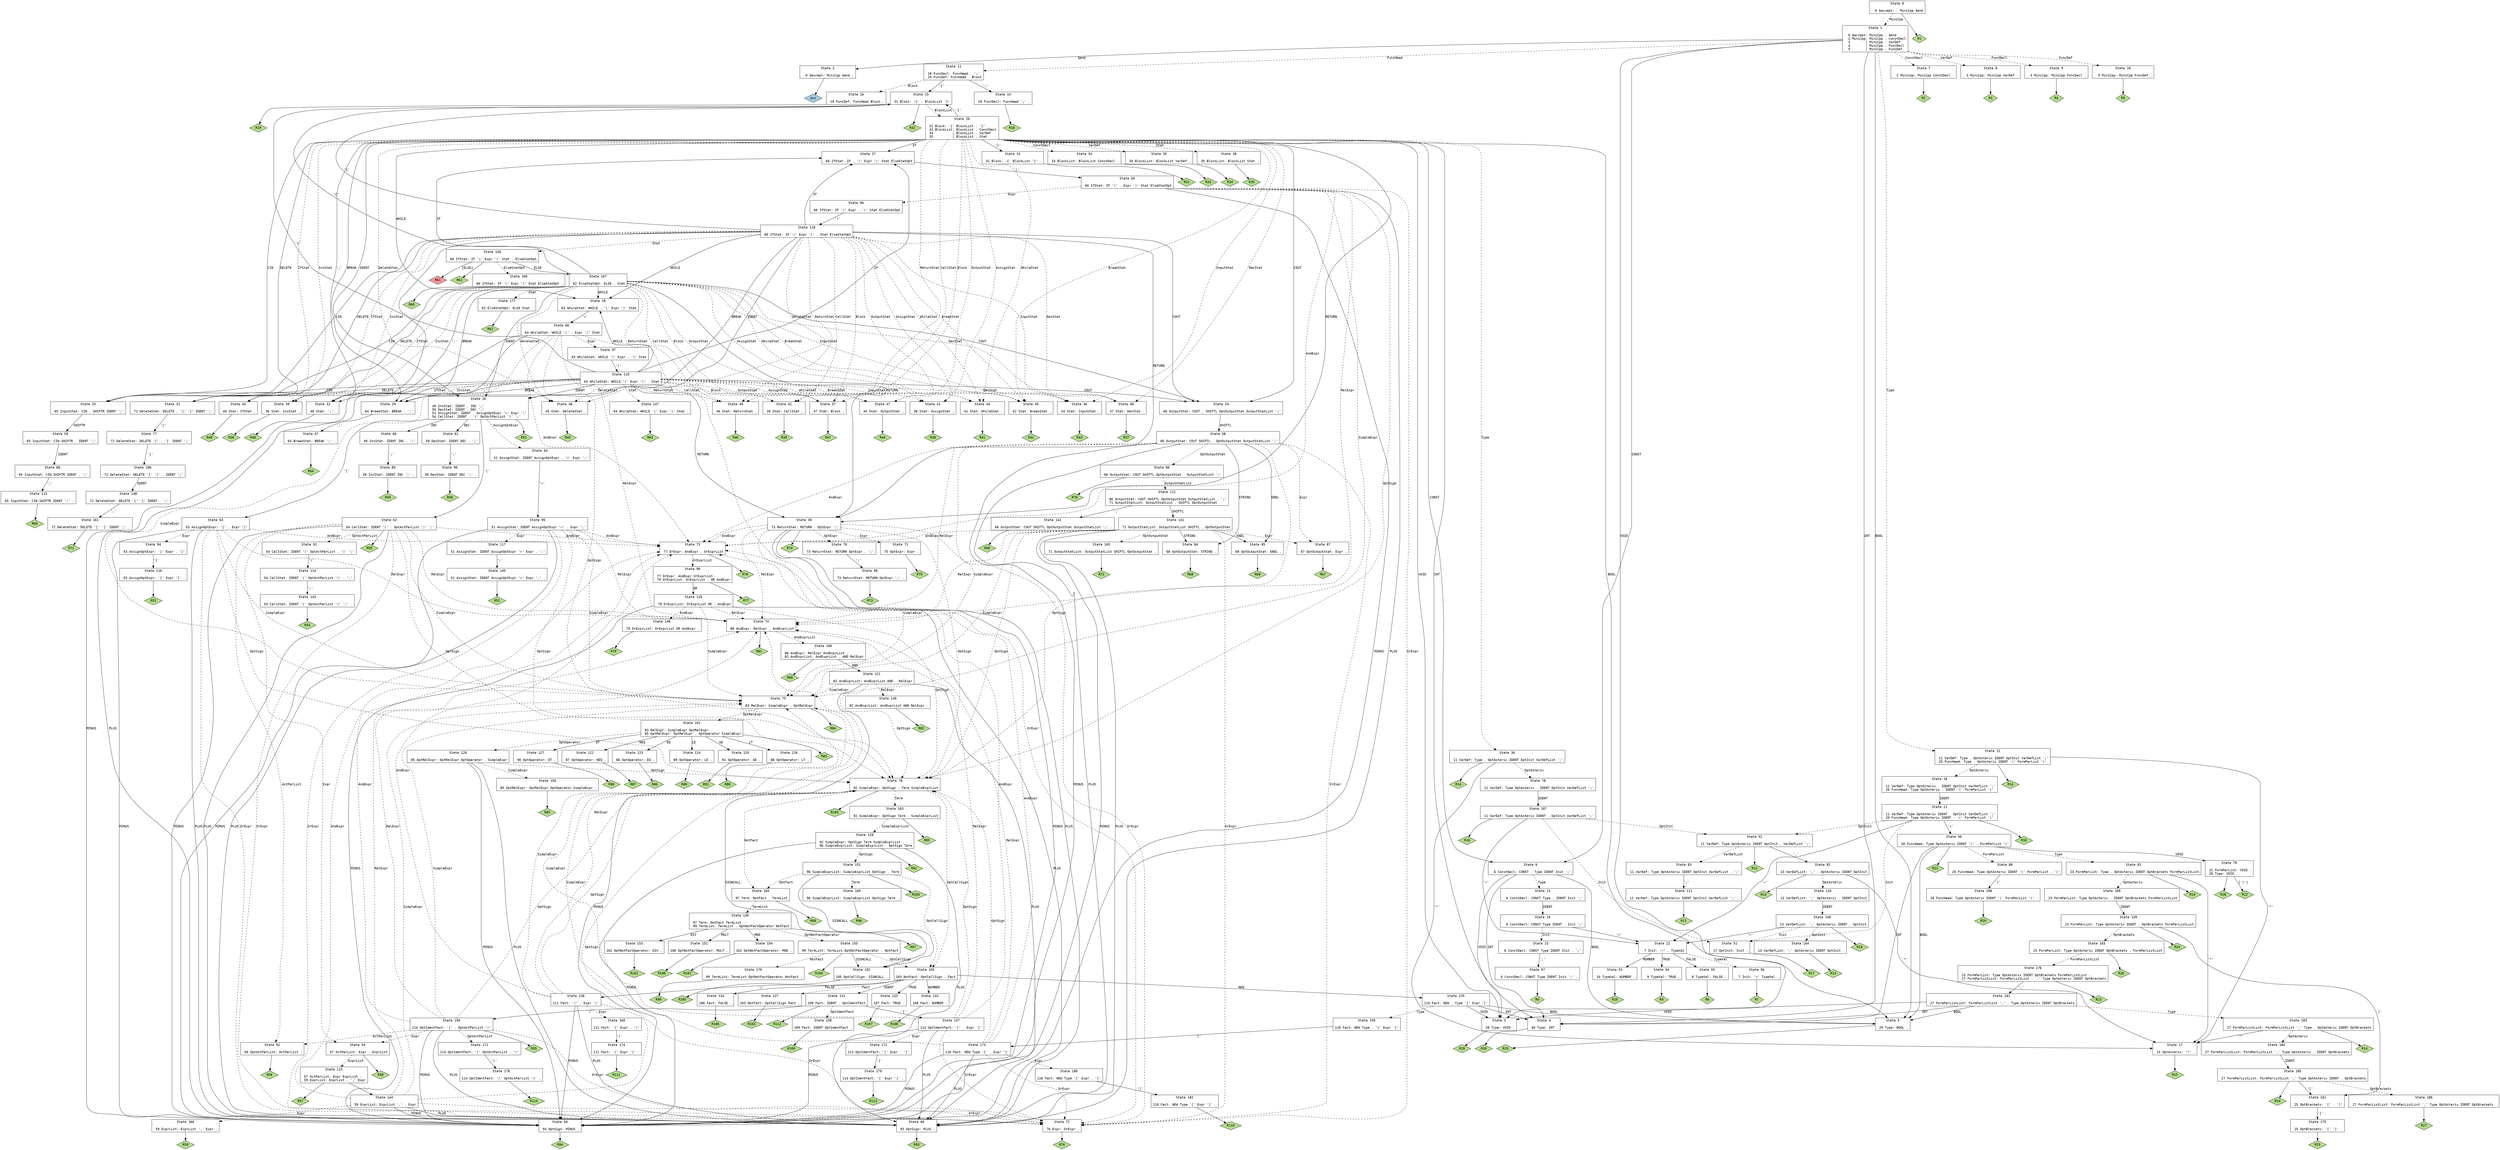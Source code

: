 // Generated by bison.
// Report bugs to <http://sourceforge.net/p/winflexbison/tickets>.
// Home page: <http://sourceforge.net/projects/winflexbison/>.

digraph "../minicpp.y"
{
  node [fontname = courier, shape = box, colorscheme = paired6]
  edge [fontname = courier]

  0 [label="State 0\n\l  0 $accept: . MiniCpp $end\l"]
  0 -> 1 [style=dashed label="MiniCpp"]
  0 -> "0R1" [style=solid]
 "0R1" [label="R1", fillcolor=3, shape=diamond, style=filled]
  1 [label="State 1\n\l  0 $accept: MiniCpp . $end\l  2 MiniCpp: MiniCpp . ConstDecl\l  3        | MiniCpp . VarDef\l  4        | MiniCpp . FuncDecl\l  5        | MiniCpp . FuncDef\l"]
  1 -> 2 [style=solid label="$end"]
  1 -> 3 [style=solid label="VOID"]
  1 -> 4 [style=solid label="INT"]
  1 -> 5 [style=solid label="BOOL"]
  1 -> 6 [style=solid label="CONST"]
  1 -> 7 [style=dashed label="ConstDecl"]
  1 -> 8 [style=dashed label="VarDef"]
  1 -> 9 [style=dashed label="FuncDecl"]
  1 -> 10 [style=dashed label="FuncDef"]
  1 -> 11 [style=dashed label="FuncHead"]
  1 -> 12 [style=dashed label="Type"]
  2 [label="State 2\n\l  0 $accept: MiniCpp $end .\l"]
  2 -> "2R0" [style=solid]
 "2R0" [label="Acc", fillcolor=1, shape=diamond, style=filled]
  3 [label="State 3\n\l 28 Type: VOID .\l"]
  3 -> "3R28" [style=solid]
 "3R28" [label="R28", fillcolor=3, shape=diamond, style=filled]
  4 [label="State 4\n\l 30 Type: INT .\l"]
  4 -> "4R30" [style=solid]
 "4R30" [label="R30", fillcolor=3, shape=diamond, style=filled]
  5 [label="State 5\n\l 29 Type: BOOL .\l"]
  5 -> "5R29" [style=solid]
 "5R29" [label="R29", fillcolor=3, shape=diamond, style=filled]
  6 [label="State 6\n\l  6 ConstDecl: CONST . Type IDENT Init ';'\l"]
  6 -> 3 [style=solid label="VOID"]
  6 -> 4 [style=solid label="INT"]
  6 -> 5 [style=solid label="BOOL"]
  6 -> 13 [style=dashed label="Type"]
  7 [label="State 7\n\l  2 MiniCpp: MiniCpp ConstDecl .\l"]
  7 -> "7R2" [style=solid]
 "7R2" [label="R2", fillcolor=3, shape=diamond, style=filled]
  8 [label="State 8\n\l  3 MiniCpp: MiniCpp VarDef .\l"]
  8 -> "8R3" [style=solid]
 "8R3" [label="R3", fillcolor=3, shape=diamond, style=filled]
  9 [label="State 9\n\l  4 MiniCpp: MiniCpp FuncDecl .\l"]
  9 -> "9R4" [style=solid]
 "9R4" [label="R4", fillcolor=3, shape=diamond, style=filled]
  10 [label="State 10\n\l  5 MiniCpp: MiniCpp FuncDef .\l"]
  10 -> "10R5" [style=solid]
 "10R5" [label="R5", fillcolor=3, shape=diamond, style=filled]
  11 [label="State 11\n\l 18 FuncDecl: FuncHead . ';'\l 19 FuncDef: FuncHead . Block\l"]
  11 -> 14 [style=solid label="';'"]
  11 -> 15 [style=solid label="'{'"]
  11 -> 16 [style=dashed label="Block"]
  12 [label="State 12\n\l 11 VarDef: Type . OptAsterix IDENT OptInit VarDefList ';'\l 20 FuncHead: Type . OptAsterix IDENT '(' FormParList ')'\l"]
  12 -> 17 [style=solid label="'*'"]
  12 -> 18 [style=dashed label="OptAsterix"]
  12 -> "12R14" [style=solid]
 "12R14" [label="R14", fillcolor=3, shape=diamond, style=filled]
  13 [label="State 13\n\l  6 ConstDecl: CONST Type . IDENT Init ';'\l"]
  13 -> 19 [style=solid label="IDENT"]
  14 [label="State 14\n\l 18 FuncDecl: FuncHead ';' .\l"]
  14 -> "14R18" [style=solid]
 "14R18" [label="R18", fillcolor=3, shape=diamond, style=filled]
  15 [label="State 15\n\l 31 Block: '{' . BlockList '}'\l"]
  15 -> 20 [style=dashed label="BlockList"]
  15 -> "15R32" [style=solid]
 "15R32" [label="R32", fillcolor=3, shape=diamond, style=filled]
  16 [label="State 16\n\l 19 FuncDef: FuncHead Block .\l"]
  16 -> "16R19" [style=solid]
 "16R19" [label="R19", fillcolor=3, shape=diamond, style=filled]
  17 [label="State 17\n\l 15 OptAsterix: '*' .\l"]
  17 -> "17R15" [style=solid]
 "17R15" [label="R15", fillcolor=3, shape=diamond, style=filled]
  18 [label="State 18\n\l 11 VarDef: Type OptAsterix . IDENT OptInit VarDefList ';'\l 20 FuncHead: Type OptAsterix . IDENT '(' FormParList ')'\l"]
  18 -> 21 [style=solid label="IDENT"]
  19 [label="State 19\n\l  6 ConstDecl: CONST Type IDENT . Init ';'\l"]
  19 -> 22 [style=solid label="'='"]
  19 -> 23 [style=dashed label="Init"]
  20 [label="State 20\n\l 31 Block: '{' BlockList . '}'\l 33 BlockList: BlockList . ConstDecl\l 34          | BlockList . VarDef\l 35          | BlockList . Stat\l"]
  20 -> 3 [style=solid label="VOID"]
  20 -> 4 [style=solid label="INT"]
  20 -> 5 [style=solid label="BOOL"]
  20 -> 24 [style=solid label="COUT"]
  20 -> 25 [style=solid label="CIN"]
  20 -> 26 [style=solid label="IDENT"]
  20 -> 6 [style=solid label="CONST"]
  20 -> 27 [style=solid label="IF"]
  20 -> 28 [style=solid label="WHILE"]
  20 -> 29 [style=solid label="BREAK"]
  20 -> 30 [style=solid label="RETURN"]
  20 -> 31 [style=solid label="DELETE"]
  20 -> 32 [style=solid label="';'"]
  20 -> 15 [style=solid label="'{'"]
  20 -> 33 [style=solid label="'}'"]
  20 -> 34 [style=dashed label="ConstDecl"]
  20 -> 35 [style=dashed label="VarDef"]
  20 -> 36 [style=dashed label="Type"]
  20 -> 37 [style=dashed label="Block"]
  20 -> 38 [style=dashed label="Stat"]
  20 -> 39 [style=dashed label="IncStat"]
  20 -> 40 [style=dashed label="DecStat"]
  20 -> 41 [style=dashed label="AssignStat"]
  20 -> 42 [style=dashed label="CallStat"]
  20 -> 43 [style=dashed label="IfStat"]
  20 -> 44 [style=dashed label="WhileStat"]
  20 -> 45 [style=dashed label="BreakStat"]
  20 -> 46 [style=dashed label="InputStat"]
  20 -> 47 [style=dashed label="OutputStat"]
  20 -> 48 [style=dashed label="DeleteStat"]
  20 -> 49 [style=dashed label="ReturnStat"]
  21 [label="State 21\n\l 11 VarDef: Type OptAsterix IDENT . OptInit VarDefList ';'\l 20 FuncHead: Type OptAsterix IDENT . '(' FormParList ')'\l"]
  21 -> 22 [style=solid label="'='"]
  21 -> 50 [style=solid label="'('"]
  21 -> 51 [style=dashed label="Init"]
  21 -> 52 [style=dashed label="OptInit"]
  21 -> "21R16" [style=solid]
 "21R16" [label="R16", fillcolor=3, shape=diamond, style=filled]
  22 [label="State 22\n\l  7 Init: '=' . TypeVal\l"]
  22 -> 53 [style=solid label="NUMBER"]
  22 -> 54 [style=solid label="TRUE"]
  22 -> 55 [style=solid label="FALSE"]
  22 -> 56 [style=dashed label="TypeVal"]
  23 [label="State 23\n\l  6 ConstDecl: CONST Type IDENT Init . ';'\l"]
  23 -> 57 [style=solid label="';'"]
  24 [label="State 24\n\l 66 OutputStat: COUT . SHIFTL OptOutputStat OutputStatList ';'\l"]
  24 -> 58 [style=solid label="SHIFTL"]
  25 [label="State 25\n\l 65 InputStat: CIN . SHIFTR IDENT ';'\l"]
  25 -> 59 [style=solid label="SHIFTR"]
  26 [label="State 26\n\l 49 IncStat: IDENT . INC ';'\l 50 DecStat: IDENT . DEC ';'\l 51 AssignStat: IDENT . AssignOptExpr '=' Expr ';'\l 54 CallStat: IDENT . '(' OptActParList ')' ';'\l"]
  26 -> 60 [style=solid label="INC"]
  26 -> 61 [style=solid label="DEC"]
  26 -> 62 [style=solid label="'('"]
  26 -> 63 [style=solid label="'['"]
  26 -> 64 [style=dashed label="AssignOptExpr"]
  26 -> "26R52" [style=solid]
 "26R52" [label="R52", fillcolor=3, shape=diamond, style=filled]
  27 [label="State 27\n\l 60 IfStat: IF . '(' Expr ')' Stat ElseStatOpt\l"]
  27 -> 65 [style=solid label="'('"]
  28 [label="State 28\n\l 63 WhileStat: WHILE . '(' Expr ')' Stat\l"]
  28 -> 66 [style=solid label="'('"]
  29 [label="State 29\n\l 64 BreakStat: BREAK . ';'\l"]
  29 -> 67 [style=solid label="';'"]
  30 [label="State 30\n\l 73 ReturnStat: RETURN . OptExpr ';'\l"]
  30 -> 68 [style=solid label="PLUS"]
  30 -> 69 [style=solid label="MINUS"]
  30 -> 70 [style=dashed label="OptExpr"]
  30 -> 71 [style=dashed label="Expr"]
  30 -> 72 [style=dashed label="OrExpr"]
  30 -> 73 [style=dashed label="AndExpr"]
  30 -> 74 [style=dashed label="RelExpr"]
  30 -> 75 [style=dashed label="SimpleExpr"]
  30 -> 76 [style=dashed label="OptSign"]
  30 -> "30R74" [style=solid]
 "30R74" [label="R74", fillcolor=3, shape=diamond, style=filled]
  31 [label="State 31\n\l 72 DeleteStat: DELETE . '[' ']' IDENT ';'\l"]
  31 -> 77 [style=solid label="'['"]
  32 [label="State 32\n\l 48 Stat: ';' .\l"]
  32 -> "32R48" [style=solid]
 "32R48" [label="R48", fillcolor=3, shape=diamond, style=filled]
  33 [label="State 33\n\l 31 Block: '{' BlockList '}' .\l"]
  33 -> "33R31" [style=solid]
 "33R31" [label="R31", fillcolor=3, shape=diamond, style=filled]
  34 [label="State 34\n\l 33 BlockList: BlockList ConstDecl .\l"]
  34 -> "34R33" [style=solid]
 "34R33" [label="R33", fillcolor=3, shape=diamond, style=filled]
  35 [label="State 35\n\l 34 BlockList: BlockList VarDef .\l"]
  35 -> "35R34" [style=solid]
 "35R34" [label="R34", fillcolor=3, shape=diamond, style=filled]
  36 [label="State 36\n\l 11 VarDef: Type . OptAsterix IDENT OptInit VarDefList ';'\l"]
  36 -> 17 [style=solid label="'*'"]
  36 -> 78 [style=dashed label="OptAsterix"]
  36 -> "36R14" [style=solid]
 "36R14" [label="R14", fillcolor=3, shape=diamond, style=filled]
  37 [label="State 37\n\l 47 Stat: Block .\l"]
  37 -> "37R47" [style=solid]
 "37R47" [label="R47", fillcolor=3, shape=diamond, style=filled]
  38 [label="State 38\n\l 35 BlockList: BlockList Stat .\l"]
  38 -> "38R35" [style=solid]
 "38R35" [label="R35", fillcolor=3, shape=diamond, style=filled]
  39 [label="State 39\n\l 36 Stat: IncStat .\l"]
  39 -> "39R36" [style=solid]
 "39R36" [label="R36", fillcolor=3, shape=diamond, style=filled]
  40 [label="State 40\n\l 37 Stat: DecStat .\l"]
  40 -> "40R37" [style=solid]
 "40R37" [label="R37", fillcolor=3, shape=diamond, style=filled]
  41 [label="State 41\n\l 38 Stat: AssignStat .\l"]
  41 -> "41R38" [style=solid]
 "41R38" [label="R38", fillcolor=3, shape=diamond, style=filled]
  42 [label="State 42\n\l 39 Stat: CallStat .\l"]
  42 -> "42R39" [style=solid]
 "42R39" [label="R39", fillcolor=3, shape=diamond, style=filled]
  43 [label="State 43\n\l 40 Stat: IfStat .\l"]
  43 -> "43R40" [style=solid]
 "43R40" [label="R40", fillcolor=3, shape=diamond, style=filled]
  44 [label="State 44\n\l 41 Stat: WhileStat .\l"]
  44 -> "44R41" [style=solid]
 "44R41" [label="R41", fillcolor=3, shape=diamond, style=filled]
  45 [label="State 45\n\l 42 Stat: BreakStat .\l"]
  45 -> "45R42" [style=solid]
 "45R42" [label="R42", fillcolor=3, shape=diamond, style=filled]
  46 [label="State 46\n\l 43 Stat: InputStat .\l"]
  46 -> "46R43" [style=solid]
 "46R43" [label="R43", fillcolor=3, shape=diamond, style=filled]
  47 [label="State 47\n\l 44 Stat: OutputStat .\l"]
  47 -> "47R44" [style=solid]
 "47R44" [label="R44", fillcolor=3, shape=diamond, style=filled]
  48 [label="State 48\n\l 45 Stat: DeleteStat .\l"]
  48 -> "48R45" [style=solid]
 "48R45" [label="R45", fillcolor=3, shape=diamond, style=filled]
  49 [label="State 49\n\l 46 Stat: ReturnStat .\l"]
  49 -> "49R46" [style=solid]
 "49R46" [label="R46", fillcolor=3, shape=diamond, style=filled]
  50 [label="State 50\n\l 20 FuncHead: Type OptAsterix IDENT '(' . FormParList ')'\l"]
  50 -> 79 [style=solid label="VOID"]
  50 -> 4 [style=solid label="INT"]
  50 -> 5 [style=solid label="BOOL"]
  50 -> 80 [style=dashed label="FormParList"]
  50 -> 81 [style=dashed label="Type"]
  50 -> "50R21" [style=solid]
 "50R21" [label="R21", fillcolor=3, shape=diamond, style=filled]
  51 [label="State 51\n\l 17 OptInit: Init .\l"]
  51 -> "51R17" [style=solid]
 "51R17" [label="R17", fillcolor=3, shape=diamond, style=filled]
  52 [label="State 52\n\l 11 VarDef: Type OptAsterix IDENT OptInit . VarDefList ';'\l"]
  52 -> 82 [style=solid label="','"]
  52 -> 83 [style=dashed label="VarDefList"]
  52 -> "52R12" [style=solid]
 "52R12" [label="R12", fillcolor=3, shape=diamond, style=filled]
  53 [label="State 53\n\l 10 TypeVal: NUMBER .\l"]
  53 -> "53R10" [style=solid]
 "53R10" [label="R10", fillcolor=3, shape=diamond, style=filled]
  54 [label="State 54\n\l  9 TypeVal: TRUE .\l"]
  54 -> "54R9" [style=solid]
 "54R9" [label="R9", fillcolor=3, shape=diamond, style=filled]
  55 [label="State 55\n\l  8 TypeVal: FALSE .\l"]
  55 -> "55R8" [style=solid]
 "55R8" [label="R8", fillcolor=3, shape=diamond, style=filled]
  56 [label="State 56\n\l  7 Init: '=' TypeVal .\l"]
  56 -> "56R7" [style=solid]
 "56R7" [label="R7", fillcolor=3, shape=diamond, style=filled]
  57 [label="State 57\n\l  6 ConstDecl: CONST Type IDENT Init ';' .\l"]
  57 -> "57R6" [style=solid]
 "57R6" [label="R6", fillcolor=3, shape=diamond, style=filled]
  58 [label="State 58\n\l 66 OutputStat: COUT SHIFTL . OptOutputStat OutputStatList ';'\l"]
  58 -> 84 [style=solid label="STRING"]
  58 -> 85 [style=solid label="ENDL"]
  58 -> 68 [style=solid label="PLUS"]
  58 -> 69 [style=solid label="MINUS"]
  58 -> 86 [style=dashed label="OptOutputStat"]
  58 -> 87 [style=dashed label="Expr"]
  58 -> 72 [style=dashed label="OrExpr"]
  58 -> 73 [style=dashed label="AndExpr"]
  58 -> 74 [style=dashed label="RelExpr"]
  58 -> 75 [style=dashed label="SimpleExpr"]
  58 -> 76 [style=dashed label="OptSign"]
  59 [label="State 59\n\l 65 InputStat: CIN SHIFTR . IDENT ';'\l"]
  59 -> 88 [style=solid label="IDENT"]
  60 [label="State 60\n\l 49 IncStat: IDENT INC . ';'\l"]
  60 -> 89 [style=solid label="';'"]
  61 [label="State 61\n\l 50 DecStat: IDENT DEC . ';'\l"]
  61 -> 90 [style=solid label="';'"]
  62 [label="State 62\n\l 54 CallStat: IDENT '(' . OptActParList ')' ';'\l"]
  62 -> 68 [style=solid label="PLUS"]
  62 -> 69 [style=solid label="MINUS"]
  62 -> 91 [style=dashed label="OptActParList"]
  62 -> 92 [style=dashed label="ActParList"]
  62 -> 93 [style=dashed label="Expr"]
  62 -> 72 [style=dashed label="OrExpr"]
  62 -> 73 [style=dashed label="AndExpr"]
  62 -> 74 [style=dashed label="RelExpr"]
  62 -> 75 [style=dashed label="SimpleExpr"]
  62 -> 76 [style=dashed label="OptSign"]
  62 -> "62R55" [style=solid]
 "62R55" [label="R55", fillcolor=3, shape=diamond, style=filled]
  63 [label="State 63\n\l 53 AssignOptExpr: '[' . Expr ']'\l"]
  63 -> 68 [style=solid label="PLUS"]
  63 -> 69 [style=solid label="MINUS"]
  63 -> 94 [style=dashed label="Expr"]
  63 -> 72 [style=dashed label="OrExpr"]
  63 -> 73 [style=dashed label="AndExpr"]
  63 -> 74 [style=dashed label="RelExpr"]
  63 -> 75 [style=dashed label="SimpleExpr"]
  63 -> 76 [style=dashed label="OptSign"]
  64 [label="State 64\n\l 51 AssignStat: IDENT AssignOptExpr . '=' Expr ';'\l"]
  64 -> 95 [style=solid label="'='"]
  65 [label="State 65\n\l 60 IfStat: IF '(' . Expr ')' Stat ElseStatOpt\l"]
  65 -> 68 [style=solid label="PLUS"]
  65 -> 69 [style=solid label="MINUS"]
  65 -> 96 [style=dashed label="Expr"]
  65 -> 72 [style=dashed label="OrExpr"]
  65 -> 73 [style=dashed label="AndExpr"]
  65 -> 74 [style=dashed label="RelExpr"]
  65 -> 75 [style=dashed label="SimpleExpr"]
  65 -> 76 [style=dashed label="OptSign"]
  66 [label="State 66\n\l 63 WhileStat: WHILE '(' . Expr ')' Stat\l"]
  66 -> 68 [style=solid label="PLUS"]
  66 -> 69 [style=solid label="MINUS"]
  66 -> 97 [style=dashed label="Expr"]
  66 -> 72 [style=dashed label="OrExpr"]
  66 -> 73 [style=dashed label="AndExpr"]
  66 -> 74 [style=dashed label="RelExpr"]
  66 -> 75 [style=dashed label="SimpleExpr"]
  66 -> 76 [style=dashed label="OptSign"]
  67 [label="State 67\n\l 64 BreakStat: BREAK ';' .\l"]
  67 -> "67R64" [style=solid]
 "67R64" [label="R64", fillcolor=3, shape=diamond, style=filled]
  68 [label="State 68\n\l 93 OptSign: PLUS .\l"]
  68 -> "68R93" [style=solid]
 "68R93" [label="R93", fillcolor=3, shape=diamond, style=filled]
  69 [label="State 69\n\l 94 OptSign: MINUS .\l"]
  69 -> "69R94" [style=solid]
 "69R94" [label="R94", fillcolor=3, shape=diamond, style=filled]
  70 [label="State 70\n\l 73 ReturnStat: RETURN OptExpr . ';'\l"]
  70 -> 98 [style=solid label="';'"]
  71 [label="State 71\n\l 75 OptExpr: Expr .\l"]
  71 -> "71R75" [style=solid]
 "71R75" [label="R75", fillcolor=3, shape=diamond, style=filled]
  72 [label="State 72\n\l 76 Expr: OrExpr .\l"]
  72 -> "72R76" [style=solid]
 "72R76" [label="R76", fillcolor=3, shape=diamond, style=filled]
  73 [label="State 73\n\l 77 OrExpr: AndExpr . OrExprList\l"]
  73 -> 99 [style=dashed label="OrExprList"]
  73 -> "73R78" [style=solid]
 "73R78" [label="R78", fillcolor=3, shape=diamond, style=filled]
  74 [label="State 74\n\l 80 AndExpr: RelExpr . AndExprList\l"]
  74 -> 100 [style=dashed label="AndExprList"]
  74 -> "74R81" [style=solid]
 "74R81" [label="R81", fillcolor=3, shape=diamond, style=filled]
  75 [label="State 75\n\l 83 RelExpr: SimpleExpr . OptRelExpr\l"]
  75 -> 101 [style=dashed label="OptRelExpr"]
  75 -> "75R84" [style=solid]
 "75R84" [label="R84", fillcolor=3, shape=diamond, style=filled]
  76 [label="State 76\n\l 92 SimpleExpr: OptSign . Term SimpleExprList\l"]
  76 -> 102 [style=solid label="SIGNCALL"]
  76 -> 103 [style=dashed label="Term"]
  76 -> 104 [style=dashed label="NotFact"]
  76 -> 105 [style=dashed label="OptCallSign"]
  76 -> "76R104" [style=solid]
 "76R104" [label="R104", fillcolor=3, shape=diamond, style=filled]
  77 [label="State 77\n\l 72 DeleteStat: DELETE '[' . ']' IDENT ';'\l"]
  77 -> 106 [style=solid label="']'"]
  78 [label="State 78\n\l 11 VarDef: Type OptAsterix . IDENT OptInit VarDefList ';'\l"]
  78 -> 107 [style=solid label="IDENT"]
  79 [label="State 79\n\l 22 FormParList: VOID .\l 28 Type: VOID .\l"]
  79 -> "79R22" [label="[')']", style=solid]
 "79R22" [label="R22", fillcolor=3, shape=diamond, style=filled]
  79 -> "79R28" [style=solid]
 "79R28" [label="R28", fillcolor=3, shape=diamond, style=filled]
  80 [label="State 80\n\l 20 FuncHead: Type OptAsterix IDENT '(' FormParList . ')'\l"]
  80 -> 108 [style=solid label="')'"]
  81 [label="State 81\n\l 23 FormParList: Type . OptAsterix IDENT OptBrackets FormParListList\l"]
  81 -> 17 [style=solid label="'*'"]
  81 -> 109 [style=dashed label="OptAsterix"]
  81 -> "81R14" [style=solid]
 "81R14" [label="R14", fillcolor=3, shape=diamond, style=filled]
  82 [label="State 82\n\l 13 VarDefList: ',' . OptAsterix IDENT OptInit\l"]
  82 -> 17 [style=solid label="'*'"]
  82 -> 110 [style=dashed label="OptAsterix"]
  82 -> "82R14" [style=solid]
 "82R14" [label="R14", fillcolor=3, shape=diamond, style=filled]
  83 [label="State 83\n\l 11 VarDef: Type OptAsterix IDENT OptInit VarDefList . ';'\l"]
  83 -> 111 [style=solid label="';'"]
  84 [label="State 84\n\l 68 OptOutputStat: STRING .\l"]
  84 -> "84R68" [style=solid]
 "84R68" [label="R68", fillcolor=3, shape=diamond, style=filled]
  85 [label="State 85\n\l 69 OptOutputStat: ENDL .\l"]
  85 -> "85R69" [style=solid]
 "85R69" [label="R69", fillcolor=3, shape=diamond, style=filled]
  86 [label="State 86\n\l 66 OutputStat: COUT SHIFTL OptOutputStat . OutputStatList ';'\l"]
  86 -> 112 [style=dashed label="OutputStatList"]
  86 -> "86R70" [style=solid]
 "86R70" [label="R70", fillcolor=3, shape=diamond, style=filled]
  87 [label="State 87\n\l 67 OptOutputStat: Expr .\l"]
  87 -> "87R67" [style=solid]
 "87R67" [label="R67", fillcolor=3, shape=diamond, style=filled]
  88 [label="State 88\n\l 65 InputStat: CIN SHIFTR IDENT . ';'\l"]
  88 -> 113 [style=solid label="';'"]
  89 [label="State 89\n\l 49 IncStat: IDENT INC ';' .\l"]
  89 -> "89R49" [style=solid]
 "89R49" [label="R49", fillcolor=3, shape=diamond, style=filled]
  90 [label="State 90\n\l 50 DecStat: IDENT DEC ';' .\l"]
  90 -> "90R50" [style=solid]
 "90R50" [label="R50", fillcolor=3, shape=diamond, style=filled]
  91 [label="State 91\n\l 54 CallStat: IDENT '(' OptActParList . ')' ';'\l"]
  91 -> 114 [style=solid label="')'"]
  92 [label="State 92\n\l 56 OptActParList: ActParList .\l"]
  92 -> "92R56" [style=solid]
 "92R56" [label="R56", fillcolor=3, shape=diamond, style=filled]
  93 [label="State 93\n\l 57 ActParList: Expr . ExprList\l"]
  93 -> 115 [style=dashed label="ExprList"]
  93 -> "93R58" [style=solid]
 "93R58" [label="R58", fillcolor=3, shape=diamond, style=filled]
  94 [label="State 94\n\l 53 AssignOptExpr: '[' Expr . ']'\l"]
  94 -> 116 [style=solid label="']'"]
  95 [label="State 95\n\l 51 AssignStat: IDENT AssignOptExpr '=' . Expr ';'\l"]
  95 -> 68 [style=solid label="PLUS"]
  95 -> 69 [style=solid label="MINUS"]
  95 -> 117 [style=dashed label="Expr"]
  95 -> 72 [style=dashed label="OrExpr"]
  95 -> 73 [style=dashed label="AndExpr"]
  95 -> 74 [style=dashed label="RelExpr"]
  95 -> 75 [style=dashed label="SimpleExpr"]
  95 -> 76 [style=dashed label="OptSign"]
  96 [label="State 96\n\l 60 IfStat: IF '(' Expr . ')' Stat ElseStatOpt\l"]
  96 -> 118 [style=solid label="')'"]
  97 [label="State 97\n\l 63 WhileStat: WHILE '(' Expr . ')' Stat\l"]
  97 -> 119 [style=solid label="')'"]
  98 [label="State 98\n\l 73 ReturnStat: RETURN OptExpr ';' .\l"]
  98 -> "98R73" [style=solid]
 "98R73" [label="R73", fillcolor=3, shape=diamond, style=filled]
  99 [label="State 99\n\l 77 OrExpr: AndExpr OrExprList .\l 79 OrExprList: OrExprList . OR AndExpr\l"]
  99 -> 120 [style=solid label="OR"]
  99 -> "99R77" [style=solid]
 "99R77" [label="R77", fillcolor=3, shape=diamond, style=filled]
  100 [label="State 100\n\l 80 AndExpr: RelExpr AndExprList .\l 82 AndExprList: AndExprList . AND RelExpr\l"]
  100 -> 121 [style=solid label="AND"]
  100 -> "100R80" [style=solid]
 "100R80" [label="R80", fillcolor=3, shape=diamond, style=filled]
  101 [label="State 101\n\l 83 RelExpr: SimpleExpr OptRelExpr .\l 85 OptRelExpr: OptRelExpr . OptOperator SimpleExpr\l"]
  101 -> 122 [style=solid label="NEQ"]
  101 -> 123 [style=solid label="EQ"]
  101 -> 124 [style=solid label="LE"]
  101 -> 125 [style=solid label="GE"]
  101 -> 126 [style=solid label="LT"]
  101 -> 127 [style=solid label="GT"]
  101 -> 128 [style=dashed label="OptOperator"]
  101 -> "101R83" [style=solid]
 "101R83" [label="R83", fillcolor=3, shape=diamond, style=filled]
  102 [label="State 102\n\l105 OptCallSign: SIGNCALL .\l"]
  102 -> "102R105" [style=solid]
 "102R105" [label="R105", fillcolor=3, shape=diamond, style=filled]
  103 [label="State 103\n\l 92 SimpleExpr: OptSign Term . SimpleExprList\l"]
  103 -> 129 [style=dashed label="SimpleExprList"]
  103 -> "103R95" [style=solid]
 "103R95" [label="R95", fillcolor=3, shape=diamond, style=filled]
  104 [label="State 104\n\l 97 Term: NotFact . TermList\l"]
  104 -> 130 [style=dashed label="TermList"]
  104 -> "104R98" [style=solid]
 "104R98" [label="R98", fillcolor=3, shape=diamond, style=filled]
  105 [label="State 105\n\l103 NotFact: OptCallSign . Fact\l"]
  105 -> 131 [style=solid label="IDENT"]
  105 -> 132 [style=solid label="NUMBER"]
  105 -> 133 [style=solid label="TRUE"]
  105 -> 134 [style=solid label="FALSE"]
  105 -> 135 [style=solid label="NEW"]
  105 -> 136 [style=solid label="'('"]
  105 -> 137 [style=dashed label="Fact"]
  106 [label="State 106\n\l 72 DeleteStat: DELETE '[' ']' . IDENT ';'\l"]
  106 -> 138 [style=solid label="IDENT"]
  107 [label="State 107\n\l 11 VarDef: Type OptAsterix IDENT . OptInit VarDefList ';'\l"]
  107 -> 22 [style=solid label="'='"]
  107 -> 51 [style=dashed label="Init"]
  107 -> 52 [style=dashed label="OptInit"]
  107 -> "107R16" [style=solid]
 "107R16" [label="R16", fillcolor=3, shape=diamond, style=filled]
  108 [label="State 108\n\l 20 FuncHead: Type OptAsterix IDENT '(' FormParList ')' .\l"]
  108 -> "108R20" [style=solid]
 "108R20" [label="R20", fillcolor=3, shape=diamond, style=filled]
  109 [label="State 109\n\l 23 FormParList: Type OptAsterix . IDENT OptBrackets FormParListList\l"]
  109 -> 139 [style=solid label="IDENT"]
  110 [label="State 110\n\l 13 VarDefList: ',' OptAsterix . IDENT OptInit\l"]
  110 -> 140 [style=solid label="IDENT"]
  111 [label="State 111\n\l 11 VarDef: Type OptAsterix IDENT OptInit VarDefList ';' .\l"]
  111 -> "111R11" [style=solid]
 "111R11" [label="R11", fillcolor=3, shape=diamond, style=filled]
  112 [label="State 112\n\l 66 OutputStat: COUT SHIFTL OptOutputStat OutputStatList . ';'\l 71 OutputStatList: OutputStatList . SHIFTL OptOutputStat\l"]
  112 -> 141 [style=solid label="SHIFTL"]
  112 -> 142 [style=solid label="';'"]
  113 [label="State 113\n\l 65 InputStat: CIN SHIFTR IDENT ';' .\l"]
  113 -> "113R65" [style=solid]
 "113R65" [label="R65", fillcolor=3, shape=diamond, style=filled]
  114 [label="State 114\n\l 54 CallStat: IDENT '(' OptActParList ')' . ';'\l"]
  114 -> 143 [style=solid label="';'"]
  115 [label="State 115\n\l 57 ActParList: Expr ExprList .\l 59 ExprList: ExprList . ',' Expr\l"]
  115 -> 144 [style=solid label="','"]
  115 -> "115R57" [style=solid]
 "115R57" [label="R57", fillcolor=3, shape=diamond, style=filled]
  116 [label="State 116\n\l 53 AssignOptExpr: '[' Expr ']' .\l"]
  116 -> "116R53" [style=solid]
 "116R53" [label="R53", fillcolor=3, shape=diamond, style=filled]
  117 [label="State 117\n\l 51 AssignStat: IDENT AssignOptExpr '=' Expr . ';'\l"]
  117 -> 145 [style=solid label="';'"]
  118 [label="State 118\n\l 60 IfStat: IF '(' Expr ')' . Stat ElseStatOpt\l"]
  118 -> 24 [style=solid label="COUT"]
  118 -> 25 [style=solid label="CIN"]
  118 -> 26 [style=solid label="IDENT"]
  118 -> 27 [style=solid label="IF"]
  118 -> 28 [style=solid label="WHILE"]
  118 -> 29 [style=solid label="BREAK"]
  118 -> 30 [style=solid label="RETURN"]
  118 -> 31 [style=solid label="DELETE"]
  118 -> 32 [style=solid label="';'"]
  118 -> 15 [style=solid label="'{'"]
  118 -> 37 [style=dashed label="Block"]
  118 -> 146 [style=dashed label="Stat"]
  118 -> 39 [style=dashed label="IncStat"]
  118 -> 40 [style=dashed label="DecStat"]
  118 -> 41 [style=dashed label="AssignStat"]
  118 -> 42 [style=dashed label="CallStat"]
  118 -> 43 [style=dashed label="IfStat"]
  118 -> 44 [style=dashed label="WhileStat"]
  118 -> 45 [style=dashed label="BreakStat"]
  118 -> 46 [style=dashed label="InputStat"]
  118 -> 47 [style=dashed label="OutputStat"]
  118 -> 48 [style=dashed label="DeleteStat"]
  118 -> 49 [style=dashed label="ReturnStat"]
  119 [label="State 119\n\l 63 WhileStat: WHILE '(' Expr ')' . Stat\l"]
  119 -> 24 [style=solid label="COUT"]
  119 -> 25 [style=solid label="CIN"]
  119 -> 26 [style=solid label="IDENT"]
  119 -> 27 [style=solid label="IF"]
  119 -> 28 [style=solid label="WHILE"]
  119 -> 29 [style=solid label="BREAK"]
  119 -> 30 [style=solid label="RETURN"]
  119 -> 31 [style=solid label="DELETE"]
  119 -> 32 [style=solid label="';'"]
  119 -> 15 [style=solid label="'{'"]
  119 -> 37 [style=dashed label="Block"]
  119 -> 147 [style=dashed label="Stat"]
  119 -> 39 [style=dashed label="IncStat"]
  119 -> 40 [style=dashed label="DecStat"]
  119 -> 41 [style=dashed label="AssignStat"]
  119 -> 42 [style=dashed label="CallStat"]
  119 -> 43 [style=dashed label="IfStat"]
  119 -> 44 [style=dashed label="WhileStat"]
  119 -> 45 [style=dashed label="BreakStat"]
  119 -> 46 [style=dashed label="InputStat"]
  119 -> 47 [style=dashed label="OutputStat"]
  119 -> 48 [style=dashed label="DeleteStat"]
  119 -> 49 [style=dashed label="ReturnStat"]
  120 [label="State 120\n\l 79 OrExprList: OrExprList OR . AndExpr\l"]
  120 -> 68 [style=solid label="PLUS"]
  120 -> 69 [style=solid label="MINUS"]
  120 -> 148 [style=dashed label="AndExpr"]
  120 -> 74 [style=dashed label="RelExpr"]
  120 -> 75 [style=dashed label="SimpleExpr"]
  120 -> 76 [style=dashed label="OptSign"]
  121 [label="State 121\n\l 82 AndExprList: AndExprList AND . RelExpr\l"]
  121 -> 68 [style=solid label="PLUS"]
  121 -> 69 [style=solid label="MINUS"]
  121 -> 149 [style=dashed label="RelExpr"]
  121 -> 75 [style=dashed label="SimpleExpr"]
  121 -> 76 [style=dashed label="OptSign"]
  122 [label="State 122\n\l 87 OptOperator: NEQ .\l"]
  122 -> "122R87" [style=solid]
 "122R87" [label="R87", fillcolor=3, shape=diamond, style=filled]
  123 [label="State 123\n\l 86 OptOperator: EQ .\l"]
  123 -> "123R86" [style=solid]
 "123R86" [label="R86", fillcolor=3, shape=diamond, style=filled]
  124 [label="State 124\n\l 89 OptOperator: LE .\l"]
  124 -> "124R89" [style=solid]
 "124R89" [label="R89", fillcolor=3, shape=diamond, style=filled]
  125 [label="State 125\n\l 91 OptOperator: GE .\l"]
  125 -> "125R91" [style=solid]
 "125R91" [label="R91", fillcolor=3, shape=diamond, style=filled]
  126 [label="State 126\n\l 88 OptOperator: LT .\l"]
  126 -> "126R88" [style=solid]
 "126R88" [label="R88", fillcolor=3, shape=diamond, style=filled]
  127 [label="State 127\n\l 90 OptOperator: GT .\l"]
  127 -> "127R90" [style=solid]
 "127R90" [label="R90", fillcolor=3, shape=diamond, style=filled]
  128 [label="State 128\n\l 85 OptRelExpr: OptRelExpr OptOperator . SimpleExpr\l"]
  128 -> 68 [style=solid label="PLUS"]
  128 -> 69 [style=solid label="MINUS"]
  128 -> 150 [style=dashed label="SimpleExpr"]
  128 -> 76 [style=dashed label="OptSign"]
  129 [label="State 129\n\l 92 SimpleExpr: OptSign Term SimpleExprList .\l 96 SimpleExprList: SimpleExprList . OptSign Term\l"]
  129 -> 68 [style=solid label="PLUS"]
  129 -> 69 [style=solid label="MINUS"]
  129 -> 151 [style=dashed label="OptSign"]
  129 -> "129R92" [style=solid]
 "129R92" [label="R92", fillcolor=3, shape=diamond, style=filled]
  130 [label="State 130\n\l 97 Term: NotFact TermList .\l 99 TermList: TermList . OptNotFactOperator NotFact\l"]
  130 -> 152 [style=solid label="MULT"]
  130 -> 153 [style=solid label="DIV"]
  130 -> 154 [style=solid label="MOD"]
  130 -> 155 [style=dashed label="OptNotFactOperator"]
  130 -> "130R97" [style=solid]
 "130R97" [label="R97", fillcolor=3, shape=diamond, style=filled]
  131 [label="State 131\n\l109 Fact: IDENT . OptIdentFact\l"]
  131 -> 156 [style=solid label="'('"]
  131 -> 157 [style=solid label="'['"]
  131 -> 158 [style=dashed label="OptIdentFact"]
  131 -> "131R112" [style=solid]
 "131R112" [label="R112", fillcolor=3, shape=diamond, style=filled]
  132 [label="State 132\n\l108 Fact: NUMBER .\l"]
  132 -> "132R108" [style=solid]
 "132R108" [label="R108", fillcolor=3, shape=diamond, style=filled]
  133 [label="State 133\n\l107 Fact: TRUE .\l"]
  133 -> "133R107" [style=solid]
 "133R107" [label="R107", fillcolor=3, shape=diamond, style=filled]
  134 [label="State 134\n\l106 Fact: FALSE .\l"]
  134 -> "134R106" [style=solid]
 "134R106" [label="R106", fillcolor=3, shape=diamond, style=filled]
  135 [label="State 135\n\l110 Fact: NEW . Type '[' Expr ']'\l"]
  135 -> 3 [style=solid label="VOID"]
  135 -> 4 [style=solid label="INT"]
  135 -> 5 [style=solid label="BOOL"]
  135 -> 159 [style=dashed label="Type"]
  136 [label="State 136\n\l111 Fact: '(' . Expr ')'\l"]
  136 -> 68 [style=solid label="PLUS"]
  136 -> 69 [style=solid label="MINUS"]
  136 -> 160 [style=dashed label="Expr"]
  136 -> 72 [style=dashed label="OrExpr"]
  136 -> 73 [style=dashed label="AndExpr"]
  136 -> 74 [style=dashed label="RelExpr"]
  136 -> 75 [style=dashed label="SimpleExpr"]
  136 -> 76 [style=dashed label="OptSign"]
  137 [label="State 137\n\l103 NotFact: OptCallSign Fact .\l"]
  137 -> "137R103" [style=solid]
 "137R103" [label="R103", fillcolor=3, shape=diamond, style=filled]
  138 [label="State 138\n\l 72 DeleteStat: DELETE '[' ']' IDENT . ';'\l"]
  138 -> 161 [style=solid label="';'"]
  139 [label="State 139\n\l 23 FormParList: Type OptAsterix IDENT . OptBrackets FormParListList\l"]
  139 -> 162 [style=solid label="'['"]
  139 -> 163 [style=dashed label="OptBrackets"]
  139 -> "139R24" [style=solid]
 "139R24" [label="R24", fillcolor=3, shape=diamond, style=filled]
  140 [label="State 140\n\l 13 VarDefList: ',' OptAsterix IDENT . OptInit\l"]
  140 -> 22 [style=solid label="'='"]
  140 -> 51 [style=dashed label="Init"]
  140 -> 164 [style=dashed label="OptInit"]
  140 -> "140R16" [style=solid]
 "140R16" [label="R16", fillcolor=3, shape=diamond, style=filled]
  141 [label="State 141\n\l 71 OutputStatList: OutputStatList SHIFTL . OptOutputStat\l"]
  141 -> 84 [style=solid label="STRING"]
  141 -> 85 [style=solid label="ENDL"]
  141 -> 68 [style=solid label="PLUS"]
  141 -> 69 [style=solid label="MINUS"]
  141 -> 165 [style=dashed label="OptOutputStat"]
  141 -> 87 [style=dashed label="Expr"]
  141 -> 72 [style=dashed label="OrExpr"]
  141 -> 73 [style=dashed label="AndExpr"]
  141 -> 74 [style=dashed label="RelExpr"]
  141 -> 75 [style=dashed label="SimpleExpr"]
  141 -> 76 [style=dashed label="OptSign"]
  142 [label="State 142\n\l 66 OutputStat: COUT SHIFTL OptOutputStat OutputStatList ';' .\l"]
  142 -> "142R66" [style=solid]
 "142R66" [label="R66", fillcolor=3, shape=diamond, style=filled]
  143 [label="State 143\n\l 54 CallStat: IDENT '(' OptActParList ')' ';' .\l"]
  143 -> "143R54" [style=solid]
 "143R54" [label="R54", fillcolor=3, shape=diamond, style=filled]
  144 [label="State 144\n\l 59 ExprList: ExprList ',' . Expr\l"]
  144 -> 68 [style=solid label="PLUS"]
  144 -> 69 [style=solid label="MINUS"]
  144 -> 166 [style=dashed label="Expr"]
  144 -> 72 [style=dashed label="OrExpr"]
  144 -> 73 [style=dashed label="AndExpr"]
  144 -> 74 [style=dashed label="RelExpr"]
  144 -> 75 [style=dashed label="SimpleExpr"]
  144 -> 76 [style=dashed label="OptSign"]
  145 [label="State 145\n\l 51 AssignStat: IDENT AssignOptExpr '=' Expr ';' .\l"]
  145 -> "145R51" [style=solid]
 "145R51" [label="R51", fillcolor=3, shape=diamond, style=filled]
  146 [label="State 146\n\l 60 IfStat: IF '(' Expr ')' Stat . ElseStatOpt\l"]
  146 -> 167 [style=solid label="ELSE"]
  146 -> 168 [style=dashed label="ElseStatOpt"]
  146 -> "146R61d" [label="[ELSE]", style=solid]
 "146R61d" [label="R61", fillcolor=5, shape=diamond, style=filled]
  146 -> "146R61" [style=solid]
 "146R61" [label="R61", fillcolor=3, shape=diamond, style=filled]
  147 [label="State 147\n\l 63 WhileStat: WHILE '(' Expr ')' Stat .\l"]
  147 -> "147R63" [style=solid]
 "147R63" [label="R63", fillcolor=3, shape=diamond, style=filled]
  148 [label="State 148\n\l 79 OrExprList: OrExprList OR AndExpr .\l"]
  148 -> "148R79" [style=solid]
 "148R79" [label="R79", fillcolor=3, shape=diamond, style=filled]
  149 [label="State 149\n\l 82 AndExprList: AndExprList AND RelExpr .\l"]
  149 -> "149R82" [style=solid]
 "149R82" [label="R82", fillcolor=3, shape=diamond, style=filled]
  150 [label="State 150\n\l 85 OptRelExpr: OptRelExpr OptOperator SimpleExpr .\l"]
  150 -> "150R85" [style=solid]
 "150R85" [label="R85", fillcolor=3, shape=diamond, style=filled]
  151 [label="State 151\n\l 96 SimpleExprList: SimpleExprList OptSign . Term\l"]
  151 -> 102 [style=solid label="SIGNCALL"]
  151 -> 169 [style=dashed label="Term"]
  151 -> 104 [style=dashed label="NotFact"]
  151 -> 105 [style=dashed label="OptCallSign"]
  151 -> "151R104" [style=solid]
 "151R104" [label="R104", fillcolor=3, shape=diamond, style=filled]
  152 [label="State 152\n\l100 OptNotFactOperator: MULT .\l"]
  152 -> "152R100" [style=solid]
 "152R100" [label="R100", fillcolor=3, shape=diamond, style=filled]
  153 [label="State 153\n\l101 OptNotFactOperator: DIV .\l"]
  153 -> "153R101" [style=solid]
 "153R101" [label="R101", fillcolor=3, shape=diamond, style=filled]
  154 [label="State 154\n\l102 OptNotFactOperator: MOD .\l"]
  154 -> "154R102" [style=solid]
 "154R102" [label="R102", fillcolor=3, shape=diamond, style=filled]
  155 [label="State 155\n\l 99 TermList: TermList OptNotFactOperator . NotFact\l"]
  155 -> 102 [style=solid label="SIGNCALL"]
  155 -> 170 [style=dashed label="NotFact"]
  155 -> 105 [style=dashed label="OptCallSign"]
  155 -> "155R104" [style=solid]
 "155R104" [label="R104", fillcolor=3, shape=diamond, style=filled]
  156 [label="State 156\n\l114 OptIdentFact: '(' . OptActParList ')'\l"]
  156 -> 68 [style=solid label="PLUS"]
  156 -> 69 [style=solid label="MINUS"]
  156 -> 171 [style=dashed label="OptActParList"]
  156 -> 92 [style=dashed label="ActParList"]
  156 -> 93 [style=dashed label="Expr"]
  156 -> 72 [style=dashed label="OrExpr"]
  156 -> 73 [style=dashed label="AndExpr"]
  156 -> 74 [style=dashed label="RelExpr"]
  156 -> 75 [style=dashed label="SimpleExpr"]
  156 -> 76 [style=dashed label="OptSign"]
  156 -> "156R55" [style=solid]
 "156R55" [label="R55", fillcolor=3, shape=diamond, style=filled]
  157 [label="State 157\n\l113 OptIdentFact: '[' . Expr ']'\l"]
  157 -> 68 [style=solid label="PLUS"]
  157 -> 69 [style=solid label="MINUS"]
  157 -> 172 [style=dashed label="Expr"]
  157 -> 72 [style=dashed label="OrExpr"]
  157 -> 73 [style=dashed label="AndExpr"]
  157 -> 74 [style=dashed label="RelExpr"]
  157 -> 75 [style=dashed label="SimpleExpr"]
  157 -> 76 [style=dashed label="OptSign"]
  158 [label="State 158\n\l109 Fact: IDENT OptIdentFact .\l"]
  158 -> "158R109" [style=solid]
 "158R109" [label="R109", fillcolor=3, shape=diamond, style=filled]
  159 [label="State 159\n\l110 Fact: NEW Type . '[' Expr ']'\l"]
  159 -> 173 [style=solid label="'['"]
  160 [label="State 160\n\l111 Fact: '(' Expr . ')'\l"]
  160 -> 174 [style=solid label="')'"]
  161 [label="State 161\n\l 72 DeleteStat: DELETE '[' ']' IDENT ';' .\l"]
  161 -> "161R72" [style=solid]
 "161R72" [label="R72", fillcolor=3, shape=diamond, style=filled]
  162 [label="State 162\n\l 25 OptBrackets: '[' . ']'\l"]
  162 -> 175 [style=solid label="']'"]
  163 [label="State 163\n\l 23 FormParList: Type OptAsterix IDENT OptBrackets . FormParListList\l"]
  163 -> 176 [style=dashed label="FormParListList"]
  163 -> "163R26" [style=solid]
 "163R26" [label="R26", fillcolor=3, shape=diamond, style=filled]
  164 [label="State 164\n\l 13 VarDefList: ',' OptAsterix IDENT OptInit .\l"]
  164 -> "164R13" [style=solid]
 "164R13" [label="R13", fillcolor=3, shape=diamond, style=filled]
  165 [label="State 165\n\l 71 OutputStatList: OutputStatList SHIFTL OptOutputStat .\l"]
  165 -> "165R71" [style=solid]
 "165R71" [label="R71", fillcolor=3, shape=diamond, style=filled]
  166 [label="State 166\n\l 59 ExprList: ExprList ',' Expr .\l"]
  166 -> "166R59" [style=solid]
 "166R59" [label="R59", fillcolor=3, shape=diamond, style=filled]
  167 [label="State 167\n\l 62 ElseStatOpt: ELSE . Stat\l"]
  167 -> 24 [style=solid label="COUT"]
  167 -> 25 [style=solid label="CIN"]
  167 -> 26 [style=solid label="IDENT"]
  167 -> 27 [style=solid label="IF"]
  167 -> 28 [style=solid label="WHILE"]
  167 -> 29 [style=solid label="BREAK"]
  167 -> 30 [style=solid label="RETURN"]
  167 -> 31 [style=solid label="DELETE"]
  167 -> 32 [style=solid label="';'"]
  167 -> 15 [style=solid label="'{'"]
  167 -> 37 [style=dashed label="Block"]
  167 -> 177 [style=dashed label="Stat"]
  167 -> 39 [style=dashed label="IncStat"]
  167 -> 40 [style=dashed label="DecStat"]
  167 -> 41 [style=dashed label="AssignStat"]
  167 -> 42 [style=dashed label="CallStat"]
  167 -> 43 [style=dashed label="IfStat"]
  167 -> 44 [style=dashed label="WhileStat"]
  167 -> 45 [style=dashed label="BreakStat"]
  167 -> 46 [style=dashed label="InputStat"]
  167 -> 47 [style=dashed label="OutputStat"]
  167 -> 48 [style=dashed label="DeleteStat"]
  167 -> 49 [style=dashed label="ReturnStat"]
  168 [label="State 168\n\l 60 IfStat: IF '(' Expr ')' Stat ElseStatOpt .\l"]
  168 -> "168R60" [style=solid]
 "168R60" [label="R60", fillcolor=3, shape=diamond, style=filled]
  169 [label="State 169\n\l 96 SimpleExprList: SimpleExprList OptSign Term .\l"]
  169 -> "169R96" [style=solid]
 "169R96" [label="R96", fillcolor=3, shape=diamond, style=filled]
  170 [label="State 170\n\l 99 TermList: TermList OptNotFactOperator NotFact .\l"]
  170 -> "170R99" [style=solid]
 "170R99" [label="R99", fillcolor=3, shape=diamond, style=filled]
  171 [label="State 171\n\l114 OptIdentFact: '(' OptActParList . ')'\l"]
  171 -> 178 [style=solid label="')'"]
  172 [label="State 172\n\l113 OptIdentFact: '[' Expr . ']'\l"]
  172 -> 179 [style=solid label="']'"]
  173 [label="State 173\n\l110 Fact: NEW Type '[' . Expr ']'\l"]
  173 -> 68 [style=solid label="PLUS"]
  173 -> 69 [style=solid label="MINUS"]
  173 -> 180 [style=dashed label="Expr"]
  173 -> 72 [style=dashed label="OrExpr"]
  173 -> 73 [style=dashed label="AndExpr"]
  173 -> 74 [style=dashed label="RelExpr"]
  173 -> 75 [style=dashed label="SimpleExpr"]
  173 -> 76 [style=dashed label="OptSign"]
  174 [label="State 174\n\l111 Fact: '(' Expr ')' .\l"]
  174 -> "174R111" [style=solid]
 "174R111" [label="R111", fillcolor=3, shape=diamond, style=filled]
  175 [label="State 175\n\l 25 OptBrackets: '[' ']' .\l"]
  175 -> "175R25" [style=solid]
 "175R25" [label="R25", fillcolor=3, shape=diamond, style=filled]
  176 [label="State 176\n\l 23 FormParList: Type OptAsterix IDENT OptBrackets FormParListList .\l 27 FormParListList: FormParListList . ',' Type OptAsterix IDENT OptBrackets\l"]
  176 -> 181 [style=solid label="','"]
  176 -> "176R23" [style=solid]
 "176R23" [label="R23", fillcolor=3, shape=diamond, style=filled]
  177 [label="State 177\n\l 62 ElseStatOpt: ELSE Stat .\l"]
  177 -> "177R62" [style=solid]
 "177R62" [label="R62", fillcolor=3, shape=diamond, style=filled]
  178 [label="State 178\n\l114 OptIdentFact: '(' OptActParList ')' .\l"]
  178 -> "178R114" [style=solid]
 "178R114" [label="R114", fillcolor=3, shape=diamond, style=filled]
  179 [label="State 179\n\l113 OptIdentFact: '[' Expr ']' .\l"]
  179 -> "179R113" [style=solid]
 "179R113" [label="R113", fillcolor=3, shape=diamond, style=filled]
  180 [label="State 180\n\l110 Fact: NEW Type '[' Expr . ']'\l"]
  180 -> 182 [style=solid label="']'"]
  181 [label="State 181\n\l 27 FormParListList: FormParListList ',' . Type OptAsterix IDENT OptBrackets\l"]
  181 -> 3 [style=solid label="VOID"]
  181 -> 4 [style=solid label="INT"]
  181 -> 5 [style=solid label="BOOL"]
  181 -> 183 [style=dashed label="Type"]
  182 [label="State 182\n\l110 Fact: NEW Type '[' Expr ']' .\l"]
  182 -> "182R110" [style=solid]
 "182R110" [label="R110", fillcolor=3, shape=diamond, style=filled]
  183 [label="State 183\n\l 27 FormParListList: FormParListList ',' Type . OptAsterix IDENT OptBrackets\l"]
  183 -> 17 [style=solid label="'*'"]
  183 -> 184 [style=dashed label="OptAsterix"]
  183 -> "183R14" [style=solid]
 "183R14" [label="R14", fillcolor=3, shape=diamond, style=filled]
  184 [label="State 184\n\l 27 FormParListList: FormParListList ',' Type OptAsterix . IDENT OptBrackets\l"]
  184 -> 185 [style=solid label="IDENT"]
  185 [label="State 185\n\l 27 FormParListList: FormParListList ',' Type OptAsterix IDENT . OptBrackets\l"]
  185 -> 162 [style=solid label="'['"]
  185 -> 186 [style=dashed label="OptBrackets"]
  185 -> "185R24" [style=solid]
 "185R24" [label="R24", fillcolor=3, shape=diamond, style=filled]
  186 [label="State 186\n\l 27 FormParListList: FormParListList ',' Type OptAsterix IDENT OptBrackets .\l"]
  186 -> "186R27" [style=solid]
 "186R27" [label="R27", fillcolor=3, shape=diamond, style=filled]
}
